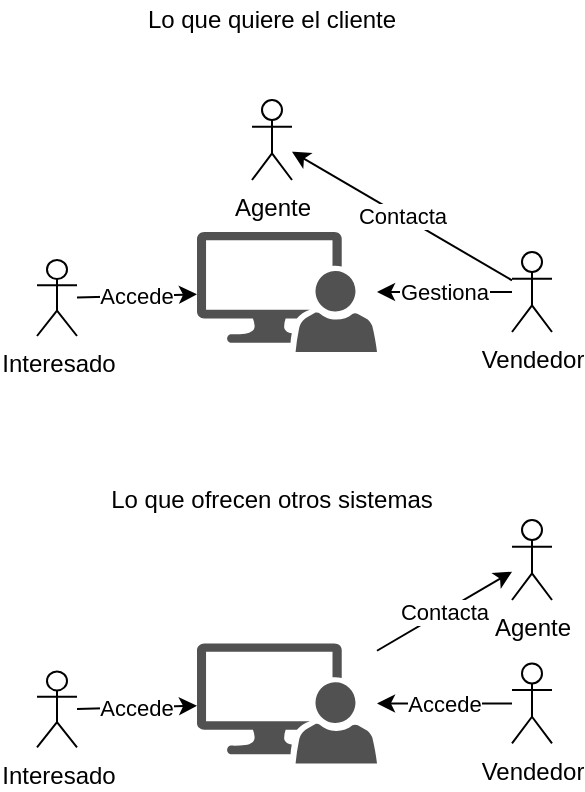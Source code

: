 <mxfile version="12.6.5" type="device"><diagram id="eIyACJ7T7ScaqM22vl3n" name="Page-1"><mxGraphModel dx="1312" dy="792" grid="1" gridSize="10" guides="1" tooltips="1" connect="1" arrows="1" fold="1" page="1" pageScale="1" pageWidth="827" pageHeight="1169" math="0" shadow="0"><root><mxCell id="0"/><mxCell id="1" parent="0"/><mxCell id="rPlxnlZEs5JSA9tG81dk-18" value="" style="pointerEvents=1;shadow=0;dashed=0;html=1;strokeColor=none;labelPosition=center;verticalLabelPosition=bottom;verticalAlign=top;align=center;fillColor=#515151;shape=mxgraph.mscae.system_center.admin_console" parent="1" vertex="1"><mxGeometry x="252.5" y="671.71" width="90" height="60" as="geometry"/></mxCell><mxCell id="rPlxnlZEs5JSA9tG81dk-19" value="Interesado" style="shape=umlActor;verticalLabelPosition=bottom;labelBackgroundColor=#ffffff;verticalAlign=top;html=1;outlineConnect=0;" parent="1" vertex="1"><mxGeometry x="172.5" y="685.71" width="20" height="38" as="geometry"/></mxCell><mxCell id="rPlxnlZEs5JSA9tG81dk-20" value="Accede" style="endArrow=classic;html=1;" parent="1" source="rPlxnlZEs5JSA9tG81dk-19" target="rPlxnlZEs5JSA9tG81dk-18" edge="1"><mxGeometry width="50" height="50" relative="1" as="geometry"><mxPoint x="42.5" y="841.71" as="sourcePoint"/><mxPoint x="92.5" y="791.71" as="targetPoint"/></mxGeometry></mxCell><mxCell id="rPlxnlZEs5JSA9tG81dk-21" value="Agente" style="shape=umlActor;verticalLabelPosition=bottom;labelBackgroundColor=#ffffff;verticalAlign=top;html=1;outlineConnect=0;" parent="1" vertex="1"><mxGeometry x="410" y="610" width="20" height="40" as="geometry"/></mxCell><mxCell id="rPlxnlZEs5JSA9tG81dk-24" value="Accede" style="endArrow=classic;html=1;" parent="1" source="rPlxnlZEs5JSA9tG81dk-28" target="rPlxnlZEs5JSA9tG81dk-18" edge="1"><mxGeometry width="50" height="50" relative="1" as="geometry"><mxPoint x="377.5" y="701.71" as="sourcePoint"/><mxPoint x="492.5" y="721.71" as="targetPoint"/></mxGeometry></mxCell><mxCell id="rPlxnlZEs5JSA9tG81dk-27" value="Contacta" style="endArrow=classic;html=1;" parent="1" source="rPlxnlZEs5JSA9tG81dk-18" target="rPlxnlZEs5JSA9tG81dk-21" edge="1"><mxGeometry width="50" height="50" relative="1" as="geometry"><mxPoint x="-17.5" y="825.71" as="sourcePoint"/><mxPoint x="32.5" y="775.71" as="targetPoint"/></mxGeometry></mxCell><mxCell id="rPlxnlZEs5JSA9tG81dk-28" value="Vendedor" style="shape=umlActor;verticalLabelPosition=bottom;labelBackgroundColor=#ffffff;verticalAlign=top;html=1;outlineConnect=0;" parent="1" vertex="1"><mxGeometry x="410" y="681.71" width="20" height="40" as="geometry"/></mxCell><mxCell id="rPlxnlZEs5JSA9tG81dk-32" value="" style="pointerEvents=1;shadow=0;dashed=0;html=1;strokeColor=none;labelPosition=center;verticalLabelPosition=bottom;verticalAlign=top;align=center;fillColor=#515151;shape=mxgraph.mscae.system_center.admin_console" parent="1" vertex="1"><mxGeometry x="252.5" y="466" width="90" height="60" as="geometry"/></mxCell><mxCell id="rPlxnlZEs5JSA9tG81dk-33" value="Interesado" style="shape=umlActor;verticalLabelPosition=bottom;labelBackgroundColor=#ffffff;verticalAlign=top;html=1;outlineConnect=0;" parent="1" vertex="1"><mxGeometry x="172.5" y="480" width="20" height="38" as="geometry"/></mxCell><mxCell id="rPlxnlZEs5JSA9tG81dk-34" value="Accede" style="endArrow=classic;html=1;" parent="1" source="rPlxnlZEs5JSA9tG81dk-33" target="rPlxnlZEs5JSA9tG81dk-32" edge="1"><mxGeometry width="50" height="50" relative="1" as="geometry"><mxPoint x="42.5" y="636" as="sourcePoint"/><mxPoint x="92.5" y="586" as="targetPoint"/></mxGeometry></mxCell><mxCell id="rPlxnlZEs5JSA9tG81dk-35" value="Agente" style="shape=umlActor;verticalLabelPosition=bottom;labelBackgroundColor=#ffffff;verticalAlign=top;html=1;outlineConnect=0;" parent="1" vertex="1"><mxGeometry x="280" y="400" width="20" height="40" as="geometry"/></mxCell><mxCell id="rPlxnlZEs5JSA9tG81dk-36" value="Gestiona" style="endArrow=classic;html=1;" parent="1" source="rPlxnlZEs5JSA9tG81dk-38" target="rPlxnlZEs5JSA9tG81dk-32" edge="1"><mxGeometry width="50" height="50" relative="1" as="geometry"><mxPoint x="377.5" y="496" as="sourcePoint"/><mxPoint x="492.5" y="516" as="targetPoint"/></mxGeometry></mxCell><mxCell id="rPlxnlZEs5JSA9tG81dk-37" value="Contacta" style="endArrow=classic;html=1;" parent="1" source="rPlxnlZEs5JSA9tG81dk-38" target="rPlxnlZEs5JSA9tG81dk-35" edge="1"><mxGeometry width="50" height="50" relative="1" as="geometry"><mxPoint x="-17.5" y="620" as="sourcePoint"/><mxPoint x="32.5" y="570" as="targetPoint"/></mxGeometry></mxCell><mxCell id="rPlxnlZEs5JSA9tG81dk-38" value="Vendedor" style="shape=umlActor;verticalLabelPosition=bottom;labelBackgroundColor=#ffffff;verticalAlign=top;html=1;outlineConnect=0;" parent="1" vertex="1"><mxGeometry x="410" y="476" width="20" height="40" as="geometry"/></mxCell><mxCell id="SMHkXR4mJVfsEP6uV8Xd-1" value="Lo que ofrecen otros sistemas" style="text;html=1;strokeColor=none;fillColor=none;align=center;verticalAlign=middle;whiteSpace=wrap;rounded=0;" vertex="1" parent="1"><mxGeometry x="206.25" y="590" width="167.5" height="20" as="geometry"/></mxCell><mxCell id="SMHkXR4mJVfsEP6uV8Xd-2" value="Lo que quiere el cliente" style="text;html=1;strokeColor=none;fillColor=none;align=center;verticalAlign=middle;whiteSpace=wrap;rounded=0;" vertex="1" parent="1"><mxGeometry x="206.25" y="350" width="167.5" height="20" as="geometry"/></mxCell></root></mxGraphModel></diagram></mxfile>